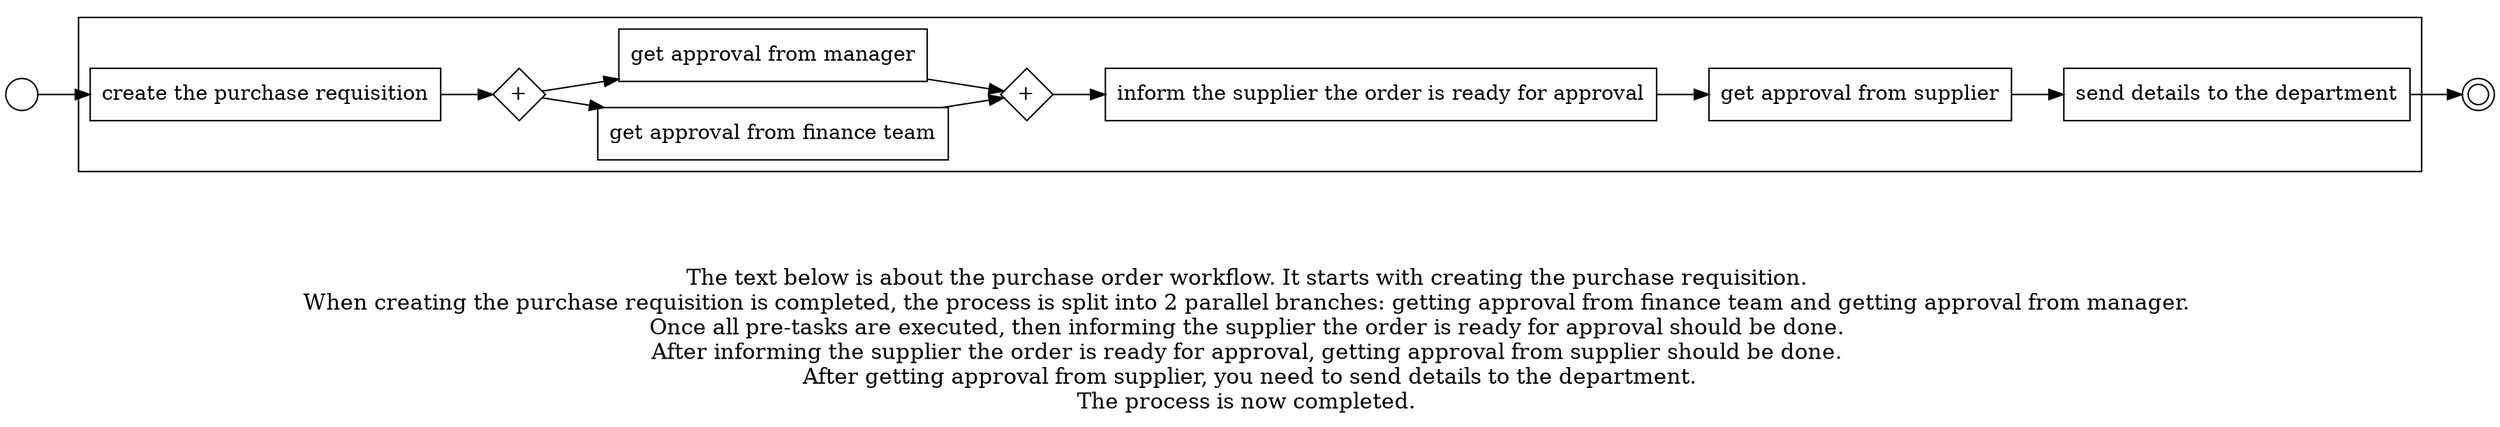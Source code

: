 digraph purchase_order_workflow_92 {
	graph [rankdir=LR]
	START_NODE [label="" shape=circle width=0.3]
	subgraph CLUSTER_0 {
		"create the purchase requisition" [shape=box]
		"AND_SPLIT--2. Approval_4R0B" [label="+" fixedsize=true shape=diamond width=0.5]
		"create the purchase requisition" -> "AND_SPLIT--2. Approval_4R0B"
		"get approval from finance team" [shape=box]
		"AND_SPLIT--2. Approval_4R0B" -> "get approval from finance team"
		"get approval from manager" [shape=box]
		"AND_SPLIT--2. Approval_4R0B" -> "get approval from manager"
		"AND_JOIN--2. Approval_4R0B" [label="+" fixedsize=true shape=diamond width=0.5]
		"get approval from finance team" -> "AND_JOIN--2. Approval_4R0B"
		"get approval from manager" -> "AND_JOIN--2. Approval_4R0B"
		"inform the supplier the order is ready for approval" [shape=box]
		"AND_JOIN--2. Approval_4R0B" -> "inform the supplier the order is ready for approval"
		"get approval from supplier" [shape=box]
		"inform the supplier the order is ready for approval" -> "get approval from supplier"
		"send details to the department" [shape=box]
		"get approval from supplier" -> "send details to the department"
	}
	START_NODE -> "create the purchase requisition"
	END_NODE [label="" shape=doublecircle width=0.2]
	"send details to the department" -> END_NODE
	fontsize=15 label="\n\n
The text below is about the purchase order workflow. It starts with creating the purchase requisition. 
When creating the purchase requisition is completed, the process is split into 2 parallel branches: getting approval from finance team and getting approval from manager. 
Once all pre-tasks are executed, then informing the supplier the order is ready for approval should be done. 
After informing the supplier the order is ready for approval, getting approval from supplier should be done. 
After getting approval from supplier, you need to send details to the department.
The process is now completed. 
"
}
